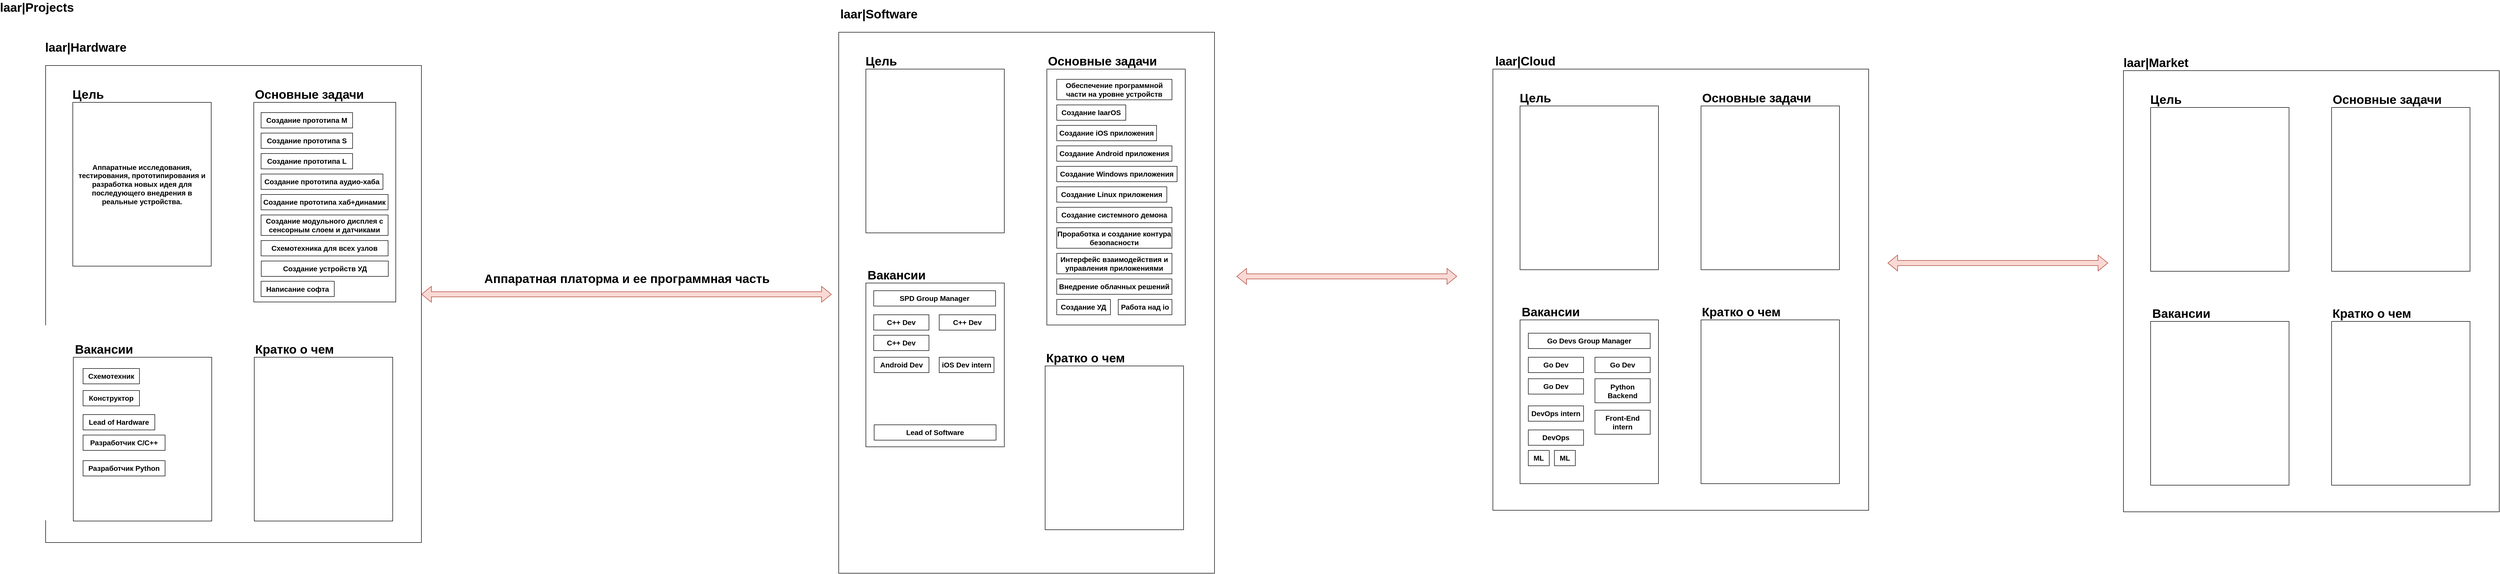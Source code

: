 <mxfile version="22.1.4" type="github">
  <diagram name="Страница — 1" id="ZqEQ2uIjSCoxPEkew0uO">
    <mxGraphModel dx="1703" dy="1004" grid="1" gridSize="10" guides="1" tooltips="1" connect="1" arrows="1" fold="1" page="1" pageScale="1" pageWidth="827" pageHeight="1169" math="0" shadow="0">
      <root>
        <mxCell id="0" />
        <mxCell id="1" parent="0" />
        <mxCell id="WnLP0OA23K2Bo2pzQ6Bt-3" value="" style="rounded=0;whiteSpace=wrap;html=1;fillColor=none;" vertex="1" parent="1">
          <mxGeometry x="107" y="148" width="733" height="932" as="geometry" />
        </mxCell>
        <mxCell id="T9pTu-QHJXgR7XEYWg38-1" value="&lt;font style=&quot;font-size: 24px;&quot;&gt;&lt;b&gt;laar|Projects&lt;/b&gt;&lt;/font&gt;" style="text;html=1;strokeColor=none;fillColor=none;align=center;verticalAlign=middle;whiteSpace=wrap;rounded=0;" parent="1" vertex="1">
          <mxGeometry x="20" y="20" width="140" height="30" as="geometry" />
        </mxCell>
        <mxCell id="WnLP0OA23K2Bo2pzQ6Bt-5" value="&lt;font style=&quot;font-size: 24px;&quot;&gt;&lt;b&gt;laar|Hardware&lt;/b&gt;&lt;/font&gt;" style="text;html=1;strokeColor=none;fillColor=none;align=center;verticalAlign=middle;whiteSpace=wrap;rounded=0;" vertex="1" parent="1">
          <mxGeometry x="107" y="98" width="157" height="30" as="geometry" />
        </mxCell>
        <mxCell id="WnLP0OA23K2Bo2pzQ6Bt-11" value="" style="rounded=0;whiteSpace=wrap;html=1;fillColor=none;" vertex="1" parent="1">
          <mxGeometry x="513" y="220" width="277" height="390" as="geometry" />
        </mxCell>
        <mxCell id="WnLP0OA23K2Bo2pzQ6Bt-12" value="&lt;span style=&quot;font-size: 24px;&quot;&gt;&lt;b&gt;Вакансии&lt;/b&gt;&lt;/span&gt;" style="text;html=1;strokeColor=none;fillColor=none;align=center;verticalAlign=middle;whiteSpace=wrap;rounded=0;" vertex="1" parent="1">
          <mxGeometry x="161" y="688" width="120" height="30" as="geometry" />
        </mxCell>
        <mxCell id="WnLP0OA23K2Bo2pzQ6Bt-13" value="&lt;span style=&quot;font-size: 14px;&quot;&gt;&lt;b&gt;Аппаратные исследования, тестирования, прототипирования и разработка новых идея для последующего внедрения в реальные устройства.&lt;/b&gt;&lt;/span&gt;" style="rounded=0;whiteSpace=wrap;html=1;fillColor=none;" vertex="1" parent="1">
          <mxGeometry x="160" y="220" width="270" height="320" as="geometry" />
        </mxCell>
        <mxCell id="WnLP0OA23K2Bo2pzQ6Bt-14" value="&lt;span style=&quot;font-size: 24px;&quot;&gt;&lt;b&gt;Цель&lt;/b&gt;&lt;/span&gt;" style="text;html=1;strokeColor=none;fillColor=none;align=center;verticalAlign=middle;whiteSpace=wrap;rounded=0;" vertex="1" parent="1">
          <mxGeometry x="160" y="190" width="60" height="30" as="geometry" />
        </mxCell>
        <mxCell id="WnLP0OA23K2Bo2pzQ6Bt-15" value="" style="rounded=0;whiteSpace=wrap;html=1;fillColor=none;" vertex="1" parent="1">
          <mxGeometry x="161" y="718" width="270" height="320" as="geometry" />
        </mxCell>
        <mxCell id="WnLP0OA23K2Bo2pzQ6Bt-16" value="&lt;span style=&quot;font-size: 24px;&quot;&gt;&lt;b&gt;Основные задачи&lt;/b&gt;&lt;/span&gt;" style="text;html=1;strokeColor=none;fillColor=none;align=center;verticalAlign=middle;whiteSpace=wrap;rounded=0;" vertex="1" parent="1">
          <mxGeometry x="513" y="190" width="217" height="30" as="geometry" />
        </mxCell>
        <mxCell id="WnLP0OA23K2Bo2pzQ6Bt-17" value="" style="rounded=0;whiteSpace=wrap;html=1;fillColor=none;" vertex="1" parent="1">
          <mxGeometry x="514" y="718" width="270" height="320" as="geometry" />
        </mxCell>
        <mxCell id="WnLP0OA23K2Bo2pzQ6Bt-18" value="&lt;span style=&quot;font-size: 24px;&quot;&gt;&lt;b&gt;Кратко о чем&lt;/b&gt;&lt;/span&gt;" style="text;html=1;strokeColor=none;fillColor=none;align=center;verticalAlign=middle;whiteSpace=wrap;rounded=0;" vertex="1" parent="1">
          <mxGeometry x="514" y="688" width="157" height="30" as="geometry" />
        </mxCell>
        <mxCell id="WnLP0OA23K2Bo2pzQ6Bt-19" value="" style="rounded=0;whiteSpace=wrap;html=1;fillColor=none;" vertex="1" parent="1">
          <mxGeometry x="4160" y="158" width="733" height="862" as="geometry" />
        </mxCell>
        <mxCell id="WnLP0OA23K2Bo2pzQ6Bt-20" value="&lt;font style=&quot;font-size: 24px;&quot;&gt;&lt;b&gt;laar|Market&lt;/b&gt;&lt;/font&gt;" style="text;html=1;strokeColor=none;fillColor=none;align=center;verticalAlign=middle;whiteSpace=wrap;rounded=0;" vertex="1" parent="1">
          <mxGeometry x="4160" y="128" width="127" height="30" as="geometry" />
        </mxCell>
        <mxCell id="WnLP0OA23K2Bo2pzQ6Bt-21" value="" style="rounded=0;whiteSpace=wrap;html=1;fillColor=none;" vertex="1" parent="1">
          <mxGeometry x="4566" y="230" width="270" height="320" as="geometry" />
        </mxCell>
        <mxCell id="WnLP0OA23K2Bo2pzQ6Bt-22" value="&lt;span style=&quot;font-size: 24px;&quot;&gt;&lt;b&gt;Вакансии&lt;/b&gt;&lt;/span&gt;" style="text;html=1;strokeColor=none;fillColor=none;align=center;verticalAlign=middle;whiteSpace=wrap;rounded=0;" vertex="1" parent="1">
          <mxGeometry x="4213" y="618" width="120" height="30" as="geometry" />
        </mxCell>
        <mxCell id="WnLP0OA23K2Bo2pzQ6Bt-23" value="" style="rounded=0;whiteSpace=wrap;html=1;fillColor=none;" vertex="1" parent="1">
          <mxGeometry x="4213" y="230" width="270" height="320" as="geometry" />
        </mxCell>
        <mxCell id="WnLP0OA23K2Bo2pzQ6Bt-24" value="&lt;span style=&quot;font-size: 24px;&quot;&gt;&lt;b&gt;Цель&lt;/b&gt;&lt;/span&gt;" style="text;html=1;strokeColor=none;fillColor=none;align=center;verticalAlign=middle;whiteSpace=wrap;rounded=0;" vertex="1" parent="1">
          <mxGeometry x="4213" y="200" width="60" height="30" as="geometry" />
        </mxCell>
        <mxCell id="WnLP0OA23K2Bo2pzQ6Bt-25" value="" style="rounded=0;whiteSpace=wrap;html=1;fillColor=none;" vertex="1" parent="1">
          <mxGeometry x="4213" y="648" width="270" height="320" as="geometry" />
        </mxCell>
        <mxCell id="WnLP0OA23K2Bo2pzQ6Bt-26" value="&lt;span style=&quot;font-size: 24px;&quot;&gt;&lt;b&gt;Основные задачи&lt;/b&gt;&lt;/span&gt;" style="text;html=1;strokeColor=none;fillColor=none;align=center;verticalAlign=middle;whiteSpace=wrap;rounded=0;" vertex="1" parent="1">
          <mxGeometry x="4566" y="200" width="217" height="30" as="geometry" />
        </mxCell>
        <mxCell id="WnLP0OA23K2Bo2pzQ6Bt-27" value="" style="rounded=0;whiteSpace=wrap;html=1;fillColor=none;" vertex="1" parent="1">
          <mxGeometry x="4566" y="648" width="270" height="320" as="geometry" />
        </mxCell>
        <mxCell id="WnLP0OA23K2Bo2pzQ6Bt-28" value="&lt;span style=&quot;font-size: 24px;&quot;&gt;&lt;b&gt;Кратко о чем&lt;/b&gt;&lt;/span&gt;" style="text;html=1;strokeColor=none;fillColor=none;align=center;verticalAlign=middle;whiteSpace=wrap;rounded=0;" vertex="1" parent="1">
          <mxGeometry x="4566" y="618" width="157" height="30" as="geometry" />
        </mxCell>
        <mxCell id="WnLP0OA23K2Bo2pzQ6Bt-29" value="" style="rounded=0;whiteSpace=wrap;html=1;fillColor=none;" vertex="1" parent="1">
          <mxGeometry x="1654" y="83" width="733" height="1057" as="geometry" />
        </mxCell>
        <mxCell id="WnLP0OA23K2Bo2pzQ6Bt-30" value="&lt;font style=&quot;font-size: 24px;&quot;&gt;&lt;b&gt;laar|Software&lt;/b&gt;&lt;/font&gt;" style="text;html=1;strokeColor=none;fillColor=none;align=center;verticalAlign=middle;whiteSpace=wrap;rounded=0;" vertex="1" parent="1">
          <mxGeometry x="1654" y="33" width="157" height="30" as="geometry" />
        </mxCell>
        <mxCell id="WnLP0OA23K2Bo2pzQ6Bt-31" value="" style="rounded=0;whiteSpace=wrap;html=1;fillColor=none;" vertex="1" parent="1">
          <mxGeometry x="2060" y="155" width="270" height="500" as="geometry" />
        </mxCell>
        <mxCell id="WnLP0OA23K2Bo2pzQ6Bt-32" value="&lt;span style=&quot;font-size: 24px;&quot;&gt;&lt;b&gt;Вакансии&lt;/b&gt;&lt;/span&gt;" style="text;html=1;strokeColor=none;fillColor=none;align=center;verticalAlign=middle;whiteSpace=wrap;rounded=0;" vertex="1" parent="1">
          <mxGeometry x="1707" y="543" width="120" height="30" as="geometry" />
        </mxCell>
        <mxCell id="WnLP0OA23K2Bo2pzQ6Bt-33" value="" style="rounded=0;whiteSpace=wrap;html=1;fillColor=none;" vertex="1" parent="1">
          <mxGeometry x="1707" y="155" width="270" height="320" as="geometry" />
        </mxCell>
        <mxCell id="WnLP0OA23K2Bo2pzQ6Bt-34" value="&lt;span style=&quot;font-size: 24px;&quot;&gt;&lt;b&gt;Цель&lt;/b&gt;&lt;/span&gt;" style="text;html=1;strokeColor=none;fillColor=none;align=center;verticalAlign=middle;whiteSpace=wrap;rounded=0;" vertex="1" parent="1">
          <mxGeometry x="1707" y="125" width="60" height="30" as="geometry" />
        </mxCell>
        <mxCell id="WnLP0OA23K2Bo2pzQ6Bt-35" value="" style="rounded=0;whiteSpace=wrap;html=1;fillColor=none;" vertex="1" parent="1">
          <mxGeometry x="1707" y="573" width="270" height="320" as="geometry" />
        </mxCell>
        <mxCell id="WnLP0OA23K2Bo2pzQ6Bt-36" value="&lt;span style=&quot;font-size: 24px;&quot;&gt;&lt;b&gt;Основные задачи&lt;/b&gt;&lt;/span&gt;" style="text;html=1;strokeColor=none;fillColor=none;align=center;verticalAlign=middle;whiteSpace=wrap;rounded=0;" vertex="1" parent="1">
          <mxGeometry x="2060" y="125" width="217" height="30" as="geometry" />
        </mxCell>
        <mxCell id="WnLP0OA23K2Bo2pzQ6Bt-37" value="" style="rounded=0;whiteSpace=wrap;html=1;fillColor=none;" vertex="1" parent="1">
          <mxGeometry x="2056.63" y="735" width="270" height="320" as="geometry" />
        </mxCell>
        <mxCell id="WnLP0OA23K2Bo2pzQ6Bt-38" value="&lt;span style=&quot;font-size: 24px;&quot;&gt;&lt;b&gt;Кратко о чем&lt;/b&gt;&lt;/span&gt;" style="text;html=1;strokeColor=none;fillColor=none;align=center;verticalAlign=middle;whiteSpace=wrap;rounded=0;" vertex="1" parent="1">
          <mxGeometry x="2056.63" y="705" width="157" height="30" as="geometry" />
        </mxCell>
        <mxCell id="WnLP0OA23K2Bo2pzQ6Bt-39" value="" style="rounded=0;whiteSpace=wrap;html=1;fillColor=none;" vertex="1" parent="1">
          <mxGeometry x="2930" y="155" width="733" height="862" as="geometry" />
        </mxCell>
        <mxCell id="WnLP0OA23K2Bo2pzQ6Bt-40" value="&lt;font style=&quot;font-size: 24px;&quot;&gt;&lt;b&gt;laar|Cloud&lt;/b&gt;&lt;/font&gt;" style="text;html=1;strokeColor=none;fillColor=none;align=center;verticalAlign=middle;whiteSpace=wrap;rounded=0;" vertex="1" parent="1">
          <mxGeometry x="2930" y="125" width="127" height="30" as="geometry" />
        </mxCell>
        <mxCell id="WnLP0OA23K2Bo2pzQ6Bt-41" value="" style="rounded=0;whiteSpace=wrap;html=1;fillColor=none;" vertex="1" parent="1">
          <mxGeometry x="3336" y="227" width="270" height="320" as="geometry" />
        </mxCell>
        <mxCell id="WnLP0OA23K2Bo2pzQ6Bt-42" value="&lt;span style=&quot;font-size: 24px;&quot;&gt;&lt;b&gt;Вакансии&lt;/b&gt;&lt;/span&gt;" style="text;html=1;strokeColor=none;fillColor=none;align=center;verticalAlign=middle;whiteSpace=wrap;rounded=0;" vertex="1" parent="1">
          <mxGeometry x="2983" y="615" width="120" height="30" as="geometry" />
        </mxCell>
        <mxCell id="WnLP0OA23K2Bo2pzQ6Bt-43" value="" style="rounded=0;whiteSpace=wrap;html=1;fillColor=none;" vertex="1" parent="1">
          <mxGeometry x="2983" y="227" width="270" height="320" as="geometry" />
        </mxCell>
        <mxCell id="WnLP0OA23K2Bo2pzQ6Bt-44" value="&lt;span style=&quot;font-size: 24px;&quot;&gt;&lt;b&gt;Цель&lt;/b&gt;&lt;/span&gt;" style="text;html=1;strokeColor=none;fillColor=none;align=center;verticalAlign=middle;whiteSpace=wrap;rounded=0;" vertex="1" parent="1">
          <mxGeometry x="2983" y="197" width="60" height="30" as="geometry" />
        </mxCell>
        <mxCell id="WnLP0OA23K2Bo2pzQ6Bt-45" value="" style="rounded=0;whiteSpace=wrap;html=1;fillColor=none;" vertex="1" parent="1">
          <mxGeometry x="2983" y="645" width="270" height="320" as="geometry" />
        </mxCell>
        <mxCell id="WnLP0OA23K2Bo2pzQ6Bt-46" value="&lt;span style=&quot;font-size: 24px;&quot;&gt;&lt;b&gt;Основные задачи&lt;/b&gt;&lt;/span&gt;" style="text;html=1;strokeColor=none;fillColor=none;align=center;verticalAlign=middle;whiteSpace=wrap;rounded=0;" vertex="1" parent="1">
          <mxGeometry x="3336" y="197" width="217" height="30" as="geometry" />
        </mxCell>
        <mxCell id="WnLP0OA23K2Bo2pzQ6Bt-47" value="" style="rounded=0;whiteSpace=wrap;html=1;fillColor=none;" vertex="1" parent="1">
          <mxGeometry x="3336" y="645" width="270" height="320" as="geometry" />
        </mxCell>
        <mxCell id="WnLP0OA23K2Bo2pzQ6Bt-48" value="&lt;span style=&quot;font-size: 24px;&quot;&gt;&lt;b&gt;Кратко о чем&lt;/b&gt;&lt;/span&gt;" style="text;html=1;strokeColor=none;fillColor=none;align=center;verticalAlign=middle;whiteSpace=wrap;rounded=0;" vertex="1" parent="1">
          <mxGeometry x="3336" y="615" width="157" height="30" as="geometry" />
        </mxCell>
        <mxCell id="WnLP0OA23K2Bo2pzQ6Bt-50" value="&lt;b&gt;&lt;font style=&quot;font-size: 14px;&quot;&gt;Создание прототипа M&lt;/font&gt;&lt;/b&gt;" style="rounded=0;whiteSpace=wrap;html=1;" vertex="1" parent="1">
          <mxGeometry x="527.25" y="240" width="178.5" height="30" as="geometry" />
        </mxCell>
        <mxCell id="WnLP0OA23K2Bo2pzQ6Bt-51" value="&lt;b&gt;&lt;font style=&quot;font-size: 14px;&quot;&gt;Создание прототипа S&lt;/font&gt;&lt;/b&gt;" style="rounded=0;whiteSpace=wrap;html=1;" vertex="1" parent="1">
          <mxGeometry x="527.25" y="280" width="178.5" height="30" as="geometry" />
        </mxCell>
        <mxCell id="WnLP0OA23K2Bo2pzQ6Bt-52" value="&lt;b&gt;&lt;font style=&quot;font-size: 14px;&quot;&gt;Создание прототипа L&lt;/font&gt;&lt;/b&gt;" style="rounded=0;whiteSpace=wrap;html=1;" vertex="1" parent="1">
          <mxGeometry x="527.25" y="320" width="178.5" height="30" as="geometry" />
        </mxCell>
        <mxCell id="WnLP0OA23K2Bo2pzQ6Bt-53" value="&lt;b&gt;&lt;font style=&quot;font-size: 14px;&quot;&gt;Создание прототипа аудио-хаба&lt;/font&gt;&lt;/b&gt;" style="rounded=0;whiteSpace=wrap;html=1;" vertex="1" parent="1">
          <mxGeometry x="527.25" y="360" width="237.75" height="30" as="geometry" />
        </mxCell>
        <mxCell id="WnLP0OA23K2Bo2pzQ6Bt-54" value="&lt;b&gt;&lt;font style=&quot;font-size: 14px;&quot;&gt;Создание прототипа хаб+динамик&lt;/font&gt;&lt;/b&gt;" style="rounded=0;whiteSpace=wrap;html=1;" vertex="1" parent="1">
          <mxGeometry x="527.25" y="400" width="247.75" height="30" as="geometry" />
        </mxCell>
        <mxCell id="WnLP0OA23K2Bo2pzQ6Bt-55" value="&lt;b&gt;&lt;font style=&quot;font-size: 14px;&quot;&gt;Создание модульного дисплея с сенсорным слоем и датчиками&lt;/font&gt;&lt;/b&gt;" style="rounded=0;whiteSpace=wrap;html=1;" vertex="1" parent="1">
          <mxGeometry x="527.25" y="440" width="247.75" height="40" as="geometry" />
        </mxCell>
        <mxCell id="WnLP0OA23K2Bo2pzQ6Bt-56" value="&lt;span style=&quot;font-size: 14px;&quot;&gt;&lt;b&gt;Схемотехника для всех узлов&lt;/b&gt;&lt;/span&gt;" style="rounded=0;whiteSpace=wrap;html=1;" vertex="1" parent="1">
          <mxGeometry x="527.25" y="490" width="247.75" height="30" as="geometry" />
        </mxCell>
        <mxCell id="WnLP0OA23K2Bo2pzQ6Bt-57" value="&lt;span style=&quot;font-size: 14px;&quot;&gt;&lt;b&gt;Создание устройств УД&lt;/b&gt;&lt;/span&gt;" style="rounded=0;whiteSpace=wrap;html=1;" vertex="1" parent="1">
          <mxGeometry x="527.63" y="530" width="247.75" height="30" as="geometry" />
        </mxCell>
        <mxCell id="WnLP0OA23K2Bo2pzQ6Bt-58" value="&lt;span style=&quot;font-size: 14px;&quot;&gt;&lt;b&gt;Написание софта&lt;/b&gt;&lt;/span&gt;" style="rounded=0;whiteSpace=wrap;html=1;" vertex="1" parent="1">
          <mxGeometry x="527.25" y="569.5" width="142.75" height="30" as="geometry" />
        </mxCell>
        <mxCell id="WnLP0OA23K2Bo2pzQ6Bt-59" value="&lt;span style=&quot;font-size: 14px;&quot;&gt;&lt;b&gt;Схемотехник&lt;/b&gt;&lt;/span&gt;" style="rounded=0;whiteSpace=wrap;html=1;" vertex="1" parent="1">
          <mxGeometry x="180" y="740" width="110" height="30" as="geometry" />
        </mxCell>
        <mxCell id="WnLP0OA23K2Bo2pzQ6Bt-60" value="&lt;span style=&quot;font-size: 14px;&quot;&gt;&lt;b&gt;Конструктор&lt;/b&gt;&lt;/span&gt;" style="rounded=0;whiteSpace=wrap;html=1;" vertex="1" parent="1">
          <mxGeometry x="180" y="783" width="110" height="30" as="geometry" />
        </mxCell>
        <mxCell id="WnLP0OA23K2Bo2pzQ6Bt-61" value="&lt;span style=&quot;font-size: 14px;&quot;&gt;&lt;b&gt;Lead of Hardware&lt;/b&gt;&lt;/span&gt;" style="rounded=0;whiteSpace=wrap;html=1;" vertex="1" parent="1">
          <mxGeometry x="180" y="830" width="140" height="30" as="geometry" />
        </mxCell>
        <mxCell id="WnLP0OA23K2Bo2pzQ6Bt-62" value="&lt;span style=&quot;font-size: 14px;&quot;&gt;&lt;b&gt;Разработчик С/C++&lt;/b&gt;&lt;/span&gt;" style="rounded=0;whiteSpace=wrap;html=1;" vertex="1" parent="1">
          <mxGeometry x="180" y="870" width="160" height="30" as="geometry" />
        </mxCell>
        <mxCell id="WnLP0OA23K2Bo2pzQ6Bt-63" value="&lt;span style=&quot;font-size: 14px;&quot;&gt;&lt;b&gt;Разработчик Python&lt;/b&gt;&lt;/span&gt;" style="rounded=0;whiteSpace=wrap;html=1;" vertex="1" parent="1">
          <mxGeometry x="180" y="920" width="160" height="30" as="geometry" />
        </mxCell>
        <mxCell id="WnLP0OA23K2Bo2pzQ6Bt-64" value="&lt;span style=&quot;font-size: 14px;&quot;&gt;&lt;b&gt;Обеспечение программной части на уровне устройств&lt;/b&gt;&lt;/span&gt;" style="rounded=0;whiteSpace=wrap;html=1;" vertex="1" parent="1">
          <mxGeometry x="2079.25" y="175" width="224.75" height="40" as="geometry" />
        </mxCell>
        <mxCell id="WnLP0OA23K2Bo2pzQ6Bt-65" value="&lt;span style=&quot;font-size: 14px;&quot;&gt;&lt;b&gt;Создание laarOS&lt;/b&gt;&lt;/span&gt;" style="rounded=0;whiteSpace=wrap;html=1;" vertex="1" parent="1">
          <mxGeometry x="2079.25" y="225" width="134.75" height="30" as="geometry" />
        </mxCell>
        <mxCell id="WnLP0OA23K2Bo2pzQ6Bt-66" value="&lt;span style=&quot;font-size: 14px;&quot;&gt;&lt;b&gt;Создание iOS приложения&lt;/b&gt;&lt;/span&gt;" style="rounded=0;whiteSpace=wrap;html=1;" vertex="1" parent="1">
          <mxGeometry x="2079.25" y="265" width="194.75" height="30" as="geometry" />
        </mxCell>
        <mxCell id="WnLP0OA23K2Bo2pzQ6Bt-67" value="&lt;span style=&quot;font-size: 14px;&quot;&gt;&lt;b&gt;Создание Android приложения&lt;/b&gt;&lt;/span&gt;" style="rounded=0;whiteSpace=wrap;html=1;" vertex="1" parent="1">
          <mxGeometry x="2079.25" y="305" width="224.75" height="30" as="geometry" />
        </mxCell>
        <mxCell id="WnLP0OA23K2Bo2pzQ6Bt-68" value="&lt;span style=&quot;font-size: 14px;&quot;&gt;&lt;b&gt;Создание Windows приложения&lt;/b&gt;&lt;/span&gt;" style="rounded=0;whiteSpace=wrap;html=1;" vertex="1" parent="1">
          <mxGeometry x="2079.25" y="345" width="234.75" height="30" as="geometry" />
        </mxCell>
        <mxCell id="WnLP0OA23K2Bo2pzQ6Bt-69" value="&lt;span style=&quot;font-size: 14px;&quot;&gt;&lt;b&gt;Создание Linux приложения&lt;/b&gt;&lt;/span&gt;" style="rounded=0;whiteSpace=wrap;html=1;" vertex="1" parent="1">
          <mxGeometry x="2079.25" y="385" width="214.75" height="30" as="geometry" />
        </mxCell>
        <mxCell id="WnLP0OA23K2Bo2pzQ6Bt-70" value="&lt;span style=&quot;font-size: 14px;&quot;&gt;&lt;b&gt;Создание системного демона&lt;/b&gt;&lt;/span&gt;" style="rounded=0;whiteSpace=wrap;html=1;" vertex="1" parent="1">
          <mxGeometry x="2079.25" y="425" width="224.75" height="30" as="geometry" />
        </mxCell>
        <mxCell id="WnLP0OA23K2Bo2pzQ6Bt-71" value="&lt;span style=&quot;font-size: 14px;&quot;&gt;&lt;b&gt;Проработка и создание контура безопасности&lt;/b&gt;&lt;/span&gt;" style="rounded=0;whiteSpace=wrap;html=1;" vertex="1" parent="1">
          <mxGeometry x="2079.25" y="465" width="224.75" height="40" as="geometry" />
        </mxCell>
        <mxCell id="WnLP0OA23K2Bo2pzQ6Bt-72" value="&lt;span style=&quot;font-size: 14px;&quot;&gt;&lt;b&gt;Интерфейс взаимодействия и управления приложениями&lt;/b&gt;&lt;/span&gt;" style="rounded=0;whiteSpace=wrap;html=1;" vertex="1" parent="1">
          <mxGeometry x="2079.25" y="515" width="224.75" height="40" as="geometry" />
        </mxCell>
        <mxCell id="WnLP0OA23K2Bo2pzQ6Bt-73" value="&lt;span style=&quot;font-size: 14px;&quot;&gt;&lt;b&gt;Внедрение облачных решений&lt;/b&gt;&lt;/span&gt;" style="rounded=0;whiteSpace=wrap;html=1;" vertex="1" parent="1">
          <mxGeometry x="2079.25" y="565" width="224.75" height="30" as="geometry" />
        </mxCell>
        <mxCell id="WnLP0OA23K2Bo2pzQ6Bt-74" value="&lt;span style=&quot;font-size: 14px;&quot;&gt;&lt;b&gt;Создание УД&lt;/b&gt;&lt;/span&gt;" style="rounded=0;whiteSpace=wrap;html=1;" vertex="1" parent="1">
          <mxGeometry x="2079.25" y="605" width="104.75" height="30" as="geometry" />
        </mxCell>
        <mxCell id="WnLP0OA23K2Bo2pzQ6Bt-75" value="&lt;span style=&quot;font-size: 14px;&quot;&gt;&lt;b&gt;Работа над io&lt;/b&gt;&lt;/span&gt;" style="rounded=0;whiteSpace=wrap;html=1;" vertex="1" parent="1">
          <mxGeometry x="2199.25" y="605" width="104.75" height="30" as="geometry" />
        </mxCell>
        <mxCell id="WnLP0OA23K2Bo2pzQ6Bt-76" value="" style="shape=flexArrow;endArrow=classic;startArrow=classic;html=1;rounded=0;fillColor=#fad9d5;strokeColor=#ae4132;" edge="1" parent="1">
          <mxGeometry width="100" height="100" relative="1" as="geometry">
            <mxPoint x="840" y="595" as="sourcePoint" />
            <mxPoint x="1640" y="595" as="targetPoint" />
          </mxGeometry>
        </mxCell>
        <mxCell id="WnLP0OA23K2Bo2pzQ6Bt-77" value="&lt;span style=&quot;font-size: 24px;&quot;&gt;&lt;b&gt;Аппаратная платорма и ее программная часть&lt;/b&gt;&lt;/span&gt;" style="text;html=1;strokeColor=none;fillColor=none;align=center;verticalAlign=middle;whiteSpace=wrap;rounded=0;" vertex="1" parent="1">
          <mxGeometry x="926" y="550" width="630" height="30" as="geometry" />
        </mxCell>
        <mxCell id="WnLP0OA23K2Bo2pzQ6Bt-79" value="" style="shape=flexArrow;endArrow=classic;startArrow=classic;html=1;rounded=0;fillColor=#fad9d5;strokeColor=#ae4132;" edge="1" parent="1">
          <mxGeometry width="100" height="100" relative="1" as="geometry">
            <mxPoint x="2430" y="560" as="sourcePoint" />
            <mxPoint x="2860" y="560" as="targetPoint" />
          </mxGeometry>
        </mxCell>
        <mxCell id="WnLP0OA23K2Bo2pzQ6Bt-81" value="" style="shape=flexArrow;endArrow=classic;startArrow=classic;html=1;rounded=0;fillColor=#fad9d5;strokeColor=#ae4132;" edge="1" parent="1">
          <mxGeometry width="100" height="100" relative="1" as="geometry">
            <mxPoint x="3700" y="533.89" as="sourcePoint" />
            <mxPoint x="4130" y="533.89" as="targetPoint" />
          </mxGeometry>
        </mxCell>
        <mxCell id="WnLP0OA23K2Bo2pzQ6Bt-82" value="&lt;span style=&quot;font-size: 14px;&quot;&gt;&lt;b&gt;SPD Group Manager&lt;/b&gt;&lt;/span&gt;" style="rounded=0;whiteSpace=wrap;html=1;" vertex="1" parent="1">
          <mxGeometry x="1722.25" y="588" width="237.75" height="30" as="geometry" />
        </mxCell>
        <mxCell id="WnLP0OA23K2Bo2pzQ6Bt-84" value="&lt;span style=&quot;font-size: 14px;&quot;&gt;&lt;b&gt;C++ Dev&lt;/b&gt;&lt;/span&gt;" style="rounded=0;whiteSpace=wrap;html=1;" vertex="1" parent="1">
          <mxGeometry x="1722.25" y="635" width="107.75" height="30" as="geometry" />
        </mxCell>
        <mxCell id="WnLP0OA23K2Bo2pzQ6Bt-85" value="&lt;span style=&quot;font-size: 14px;&quot;&gt;&lt;b&gt;C++ Dev&lt;/b&gt;&lt;/span&gt;" style="rounded=0;whiteSpace=wrap;html=1;" vertex="1" parent="1">
          <mxGeometry x="1850" y="635" width="110" height="30" as="geometry" />
        </mxCell>
        <mxCell id="WnLP0OA23K2Bo2pzQ6Bt-86" value="&lt;span style=&quot;font-size: 14px;&quot;&gt;&lt;b&gt;C++ Dev&lt;/b&gt;&lt;/span&gt;" style="rounded=0;whiteSpace=wrap;html=1;" vertex="1" parent="1">
          <mxGeometry x="1722.25" y="675" width="107.75" height="30" as="geometry" />
        </mxCell>
        <mxCell id="WnLP0OA23K2Bo2pzQ6Bt-89" value="&lt;span style=&quot;font-size: 14px;&quot;&gt;&lt;b&gt;Lead of Software&lt;/b&gt;&lt;/span&gt;" style="rounded=0;whiteSpace=wrap;html=1;" vertex="1" parent="1">
          <mxGeometry x="1723.13" y="850" width="237.75" height="30" as="geometry" />
        </mxCell>
        <mxCell id="WnLP0OA23K2Bo2pzQ6Bt-90" value="&lt;span style=&quot;font-size: 14px;&quot;&gt;&lt;b&gt;Android Dev&lt;/b&gt;&lt;/span&gt;" style="rounded=0;whiteSpace=wrap;html=1;" vertex="1" parent="1">
          <mxGeometry x="1723.13" y="718" width="106.87" height="30" as="geometry" />
        </mxCell>
        <mxCell id="WnLP0OA23K2Bo2pzQ6Bt-91" value="&lt;span style=&quot;font-size: 14px;&quot;&gt;&lt;b&gt;iOS Dev intern&lt;/b&gt;&lt;/span&gt;" style="rounded=0;whiteSpace=wrap;html=1;" vertex="1" parent="1">
          <mxGeometry x="1850" y="718" width="106.87" height="30" as="geometry" />
        </mxCell>
        <mxCell id="WnLP0OA23K2Bo2pzQ6Bt-99" value="&lt;span style=&quot;font-size: 14px;&quot;&gt;&lt;b&gt;Go Devs Group Manager&lt;/b&gt;&lt;/span&gt;" style="rounded=0;whiteSpace=wrap;html=1;" vertex="1" parent="1">
          <mxGeometry x="2999.13" y="671" width="237.75" height="30" as="geometry" />
        </mxCell>
        <mxCell id="WnLP0OA23K2Bo2pzQ6Bt-100" value="&lt;span style=&quot;font-size: 14px;&quot;&gt;&lt;b&gt;Go Dev&lt;/b&gt;&lt;/span&gt;" style="rounded=0;whiteSpace=wrap;html=1;" vertex="1" parent="1">
          <mxGeometry x="2999.13" y="718" width="107.75" height="30" as="geometry" />
        </mxCell>
        <mxCell id="WnLP0OA23K2Bo2pzQ6Bt-101" value="&lt;span style=&quot;font-size: 14px;&quot;&gt;&lt;b&gt;Go Dev&lt;/b&gt;&lt;/span&gt;" style="rounded=0;whiteSpace=wrap;html=1;" vertex="1" parent="1">
          <mxGeometry x="2999.13" y="760" width="107.75" height="30" as="geometry" />
        </mxCell>
        <mxCell id="WnLP0OA23K2Bo2pzQ6Bt-102" value="&lt;span style=&quot;font-size: 14px;&quot;&gt;&lt;b&gt;Go Dev&lt;/b&gt;&lt;/span&gt;" style="rounded=0;whiteSpace=wrap;html=1;" vertex="1" parent="1">
          <mxGeometry x="3129.13" y="718" width="107.75" height="30" as="geometry" />
        </mxCell>
        <mxCell id="WnLP0OA23K2Bo2pzQ6Bt-104" value="&lt;span style=&quot;font-size: 14px;&quot;&gt;&lt;b&gt;DevOps intern&lt;/b&gt;&lt;/span&gt;" style="rounded=0;whiteSpace=wrap;html=1;" vertex="1" parent="1">
          <mxGeometry x="2999.13" y="813" width="107.75" height="30" as="geometry" />
        </mxCell>
        <mxCell id="WnLP0OA23K2Bo2pzQ6Bt-105" value="&lt;span style=&quot;font-size: 14px;&quot;&gt;&lt;b&gt;DevOps&lt;/b&gt;&lt;/span&gt;" style="rounded=0;whiteSpace=wrap;html=1;" vertex="1" parent="1">
          <mxGeometry x="2999.13" y="860" width="107.75" height="30" as="geometry" />
        </mxCell>
        <mxCell id="WnLP0OA23K2Bo2pzQ6Bt-106" value="&lt;span style=&quot;font-size: 14px;&quot;&gt;&lt;b&gt;Python Backend&lt;/b&gt;&lt;/span&gt;" style="rounded=0;whiteSpace=wrap;html=1;" vertex="1" parent="1">
          <mxGeometry x="3129.13" y="760" width="107.75" height="47" as="geometry" />
        </mxCell>
        <mxCell id="WnLP0OA23K2Bo2pzQ6Bt-107" value="&lt;span style=&quot;font-size: 14px;&quot;&gt;&lt;b&gt;Front-End intern&lt;/b&gt;&lt;/span&gt;" style="rounded=0;whiteSpace=wrap;html=1;" vertex="1" parent="1">
          <mxGeometry x="3129.13" y="821.5" width="107.75" height="47" as="geometry" />
        </mxCell>
        <mxCell id="WnLP0OA23K2Bo2pzQ6Bt-108" value="&lt;span style=&quot;font-size: 14px;&quot;&gt;&lt;b&gt;ML&lt;/b&gt;&lt;/span&gt;" style="rounded=0;whiteSpace=wrap;html=1;" vertex="1" parent="1">
          <mxGeometry x="2999.13" y="900" width="40.87" height="30" as="geometry" />
        </mxCell>
        <mxCell id="WnLP0OA23K2Bo2pzQ6Bt-109" value="&lt;span style=&quot;font-size: 14px;&quot;&gt;&lt;b&gt;ML&lt;/b&gt;&lt;/span&gt;" style="rounded=0;whiteSpace=wrap;html=1;" vertex="1" parent="1">
          <mxGeometry x="3050" y="900" width="40.87" height="30" as="geometry" />
        </mxCell>
      </root>
    </mxGraphModel>
  </diagram>
</mxfile>
